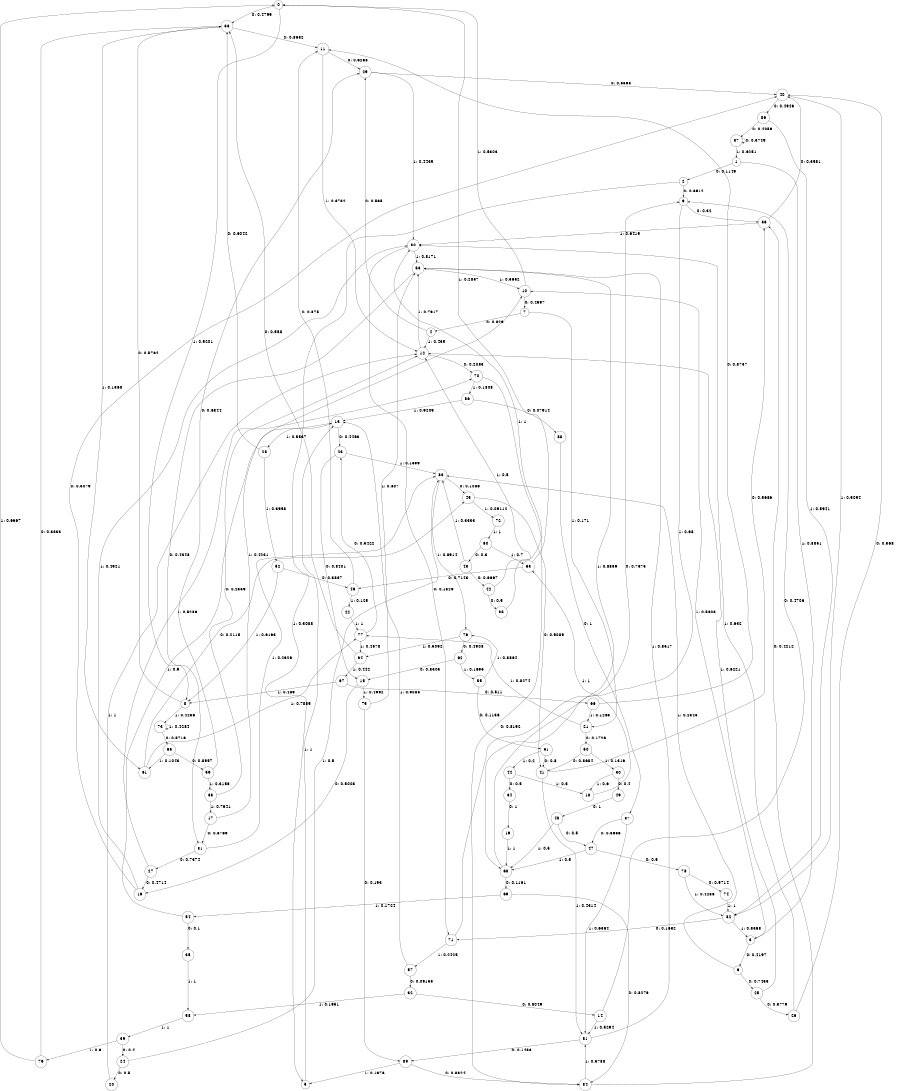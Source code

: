 digraph "ch1faceL10" {
size = "6,8.5";
ratio = "fill";
node [shape = circle];
node [fontsize = 24];
edge [fontsize = 24];
0 -> 33 [label = "0: 0.4799   "];
0 -> 8 [label = "1: 0.5201   "];
1 -> 2 [label = "0: 0.1149   "];
1 -> 3 [label = "1: 0.8851   "];
2 -> 9 [label = "0: 0.6912   "];
2 -> 5 [label = "1: 0.3088   "];
3 -> 6 [label = "0: 0.4197   "];
3 -> 10 [label = "1: 0.5803   "];
4 -> 29 [label = "0: 0.565    "];
4 -> 12 [label = "1: 0.435    "];
5 -> 13 [label = "1: 1        "];
6 -> 25 [label = "0: 0.7455   "];
6 -> 83 [label = "1: 0.2545   "];
7 -> 4 [label = "0: 0.829    "];
7 -> 21 [label = "1: 0.171    "];
8 -> 33 [label = "0: 0.5764   "];
8 -> 73 [label = "1: 0.4236   "];
9 -> 36 [label = "0: 0.32     "];
9 -> 68 [label = "1: 0.68     "];
10 -> 7 [label = "0: 0.4697   "];
10 -> 0 [label = "1: 0.5303   "];
11 -> 29 [label = "0: 0.6268   "];
11 -> 12 [label = "1: 0.3732   "];
12 -> 70 [label = "0: 0.2083   "];
12 -> 53 [label = "1: 0.7917   "];
13 -> 23 [label = "0: 0.4463   "];
13 -> 28 [label = "1: 0.5537   "];
14 -> 9 [label = "0: 0.4706   "];
14 -> 81 [label = "1: 0.5294   "];
15 -> 16 [label = "0: 0.5008   "];
15 -> 75 [label = "1: 0.4992   "];
16 -> 40 [label = "0: 0.5079   "];
16 -> 80 [label = "1: 0.4921   "];
17 -> 31 [label = "0: 0.5769   "];
17 -> 10 [label = "1: 0.4231   "];
18 -> 63 [label = "1: 1        "];
19 -> 68 [label = "1: 1        "];
20 -> 12 [label = "1: 1        "];
21 -> 50 [label = "0: 0.1726   "];
21 -> 77 [label = "1: 0.8274   "];
22 -> 77 [label = "1: 1        "];
23 -> 15 [label = "0: 0.8401   "];
23 -> 83 [label = "1: 0.1599   "];
24 -> 20 [label = "0: 0.5      "];
24 -> 83 [label = "1: 0.5      "];
25 -> 26 [label = "0: 0.3779   "];
25 -> 12 [label = "1: 0.6221   "];
26 -> 40 [label = "0: 0.368    "];
26 -> 80 [label = "1: 0.632    "];
27 -> 16 [label = "0: 0.4714   "];
27 -> 12 [label = "1: 0.5286   "];
28 -> 33 [label = "0: 0.6042   "];
28 -> 52 [label = "1: 0.3958   "];
29 -> 40 [label = "0: 0.5565   "];
29 -> 80 [label = "1: 0.4435   "];
30 -> 49 [label = "0: 0.4      "];
30 -> 18 [label = "1: 0.6      "];
31 -> 27 [label = "0: 0.7374   "];
31 -> 83 [label = "1: 0.2626   "];
32 -> 14 [label = "0: 0.8049   "];
32 -> 58 [label = "1: 0.1951   "];
33 -> 11 [label = "0: 0.8632   "];
33 -> 61 [label = "1: 0.1368   "];
34 -> 19 [label = "0: 1        "];
35 -> 58 [label = "1: 1        "];
36 -> 40 [label = "0: 0.3581   "];
36 -> 80 [label = "1: 0.6419   "];
37 -> 37 [label = "0: 0.3749   "];
37 -> 1 [label = "1: 0.6251   "];
38 -> 70 [label = "0: 0.2359   "];
38 -> 17 [label = "1: 0.7641   "];
39 -> 24 [label = "0: 0.4      "];
39 -> 79 [label = "1: 0.6      "];
40 -> 86 [label = "0: 0.4946   "];
40 -> 82 [label = "1: 0.5054   "];
41 -> 36 [label = "0: 0.5686   "];
41 -> 81 [label = "1: 0.4314   "];
42 -> 85 [label = "0: 0.5      "];
42 -> 12 [label = "1: 0.5      "];
43 -> 42 [label = "0: 0.6667   "];
43 -> 83 [label = "1: 0.3333   "];
44 -> 34 [label = "0: 0.5      "];
44 -> 18 [label = "1: 0.5      "];
45 -> 41 [label = "0: 0.9089   "];
45 -> 72 [label = "1: 0.09112  "];
46 -> 11 [label = "0: 0.875    "];
46 -> 22 [label = "1: 0.125    "];
47 -> 78 [label = "0: 0.5      "];
47 -> 68 [label = "1: 0.5      "];
48 -> 47 [label = "0: 0.5      "];
48 -> 68 [label = "1: 0.5      "];
49 -> 48 [label = "0: 1        "];
50 -> 41 [label = "0: 0.8684   "];
50 -> 30 [label = "1: 0.1316   "];
51 -> 41 [label = "0: 0.8      "];
51 -> 44 [label = "1: 0.2      "];
52 -> 46 [label = "0: 0.3837   "];
52 -> 8 [label = "1: 0.6163   "];
53 -> 31 [label = "0: 0.4348   "];
53 -> 10 [label = "1: 0.5652   "];
54 -> 35 [label = "0: 0.1      "];
54 -> 13 [label = "1: 0.9      "];
55 -> 51 [label = "0: 0.1136   "];
55 -> 76 [label = "1: 0.8864   "];
56 -> 88 [label = "0: 0.07914  "];
56 -> 13 [label = "1: 0.9209   "];
57 -> 32 [label = "0: 0.09153  "];
57 -> 13 [label = "1: 0.9085   "];
58 -> 39 [label = "1: 1        "];
59 -> 29 [label = "0: 0.6844   "];
59 -> 38 [label = "1: 0.3156   "];
60 -> 43 [label = "0: 0.3      "];
60 -> 63 [label = "1: 0.7      "];
61 -> 45 [label = "0: 0.2115   "];
61 -> 77 [label = "1: 0.7885   "];
62 -> 15 [label = "0: 0.8305   "];
62 -> 55 [label = "1: 0.1695   "];
63 -> 46 [label = "0: 0.7143   "];
63 -> 0 [label = "1: 0.2857   "];
64 -> 33 [label = "0: 0.558    "];
64 -> 67 [label = "1: 0.442    "];
65 -> 59 [label = "0: 0.8957   "];
65 -> 61 [label = "1: 0.1043   "];
66 -> 11 [label = "0: 0.8737   "];
66 -> 21 [label = "1: 0.1263   "];
67 -> 66 [label = "0: 0.511    "];
67 -> 8 [label = "1: 0.489    "];
68 -> 69 [label = "0: 0.1161   "];
68 -> 53 [label = "1: 0.8839   "];
69 -> 84 [label = "0: 0.8276   "];
69 -> 54 [label = "1: 0.1724   "];
70 -> 84 [label = "0: 0.8192   "];
70 -> 56 [label = "1: 0.1808   "];
71 -> 9 [label = "0: 0.7575   "];
71 -> 57 [label = "1: 0.2425   "];
72 -> 60 [label = "1: 1        "];
73 -> 65 [label = "0: 0.5716   "];
73 -> 73 [label = "1: 0.4284   "];
74 -> 82 [label = "1: 1        "];
75 -> 89 [label = "0: 0.193    "];
75 -> 53 [label = "1: 0.807    "];
76 -> 62 [label = "0: 0.4908   "];
76 -> 64 [label = "1: 0.5092   "];
77 -> 23 [label = "0: 0.5422   "];
77 -> 64 [label = "1: 0.4578   "];
78 -> 74 [label = "0: 0.5714   "];
78 -> 82 [label = "1: 0.4286   "];
79 -> 33 [label = "0: 0.3333   "];
79 -> 0 [label = "1: 0.6667   "];
80 -> 71 [label = "0: 0.1829   "];
80 -> 53 [label = "1: 0.8171   "];
81 -> 89 [label = "0: 0.1483   "];
81 -> 53 [label = "1: 0.8517   "];
82 -> 71 [label = "0: 0.1632   "];
82 -> 3 [label = "1: 0.8368   "];
83 -> 45 [label = "0: 0.1086   "];
83 -> 76 [label = "1: 0.8914   "];
84 -> 36 [label = "0: 0.4212   "];
84 -> 81 [label = "1: 0.5788   "];
85 -> 80 [label = "1: 1        "];
86 -> 37 [label = "0: 0.4059   "];
86 -> 82 [label = "1: 0.5941   "];
87 -> 47 [label = "0: 0.3636   "];
87 -> 81 [label = "1: 0.6364   "];
88 -> 87 [label = "0: 1        "];
89 -> 84 [label = "0: 0.8324   "];
89 -> 5 [label = "1: 0.1676   "];
}